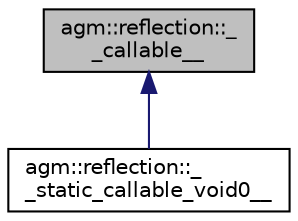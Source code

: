 digraph "agm::reflection::__callable__"
{
  edge [fontname="Helvetica",fontsize="10",labelfontname="Helvetica",labelfontsize="10"];
  node [fontname="Helvetica",fontsize="10",shape=record];
  Node1 [label="agm::reflection::_\l_callable__",height=0.2,width=0.4,color="black", fillcolor="grey75", style="filled", fontcolor="black"];
  Node1 -> Node2 [dir="back",color="midnightblue",fontsize="10",style="solid",fontname="Helvetica"];
  Node2 [label="agm::reflection::_\l_static_callable_void0__",height=0.2,width=0.4,color="black", fillcolor="white", style="filled",URL="$structagm_1_1reflection_1_1____static__callable__void0____.html"];
}
